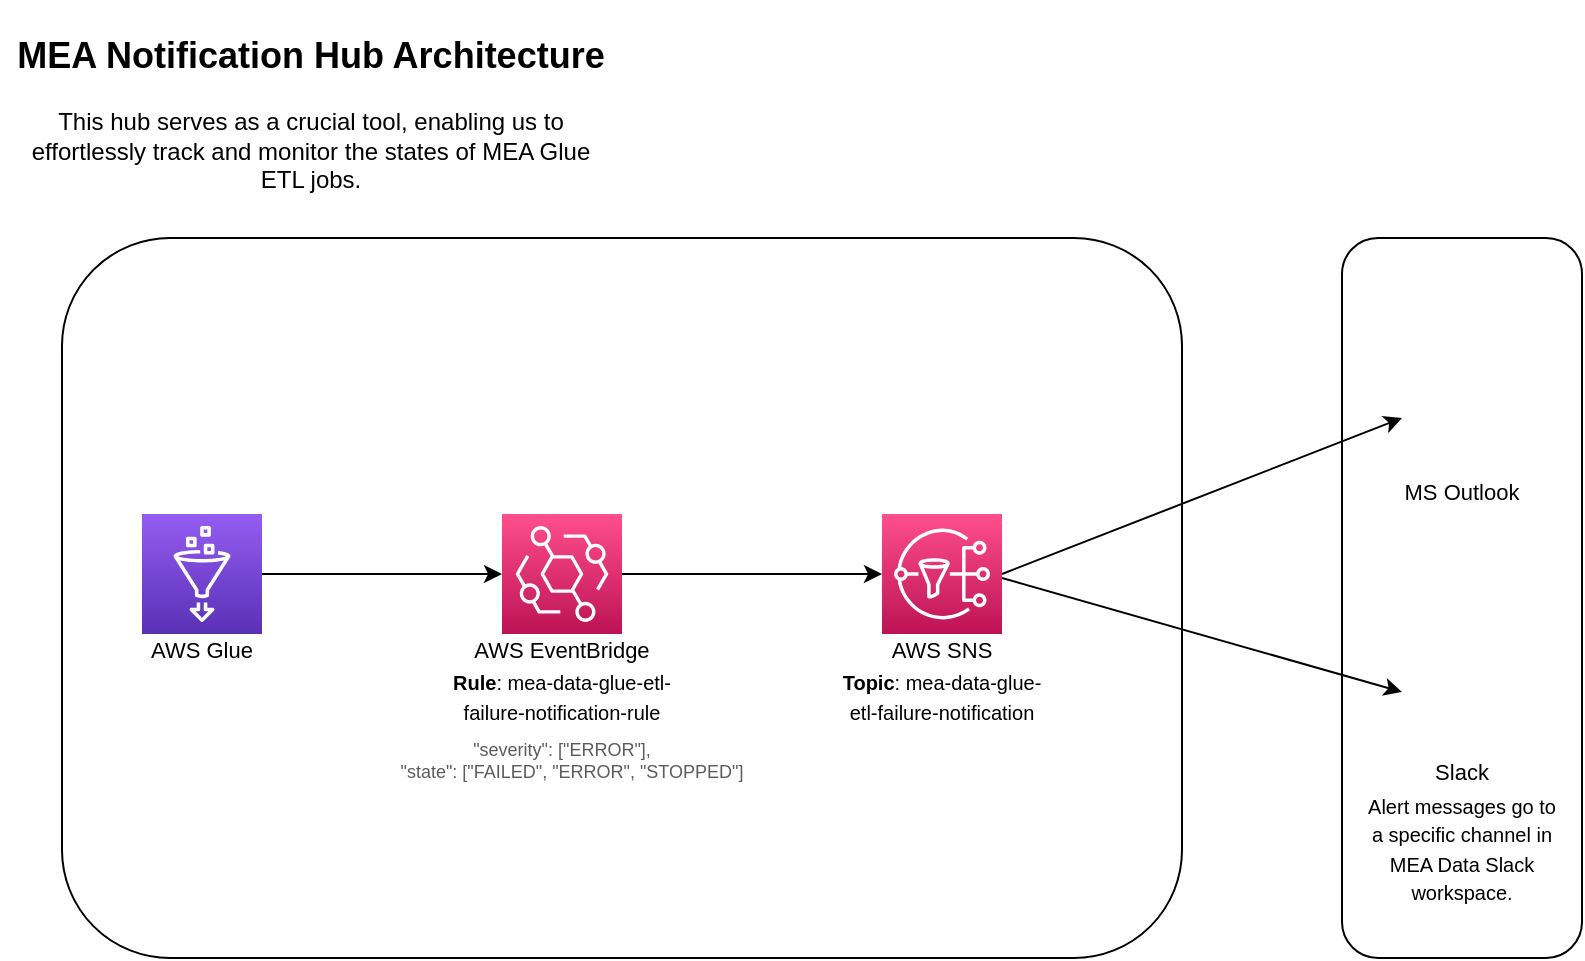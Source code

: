 <mxfile version="21.3.7" type="github">
  <diagram name="Page-1" id="-vkluJTVsReIU6u_RPwR">
    <mxGraphModel dx="1026" dy="591" grid="1" gridSize="10" guides="1" tooltips="1" connect="1" arrows="1" fold="1" page="1" pageScale="1" pageWidth="850" pageHeight="1100" math="0" shadow="0">
      <root>
        <mxCell id="0" />
        <mxCell id="1" parent="0" />
        <mxCell id="DL0l43sYqF5TprqjksyB-2" value="" style="rounded=1;whiteSpace=wrap;html=1;" vertex="1" parent="1">
          <mxGeometry x="680" y="120" width="120" height="360" as="geometry" />
        </mxCell>
        <mxCell id="CHihrCVS006sC6KFYZ_e-8" value="" style="rounded=1;whiteSpace=wrap;html=1;" parent="1" vertex="1">
          <mxGeometry x="40" y="120" width="560" height="360" as="geometry" />
        </mxCell>
        <mxCell id="CHihrCVS006sC6KFYZ_e-2" value="" style="sketch=0;points=[[0,0,0],[0.25,0,0],[0.5,0,0],[0.75,0,0],[1,0,0],[0,1,0],[0.25,1,0],[0.5,1,0],[0.75,1,0],[1,1,0],[0,0.25,0],[0,0.5,0],[0,0.75,0],[1,0.25,0],[1,0.5,0],[1,0.75,0]];outlineConnect=0;fontColor=#232F3E;gradientColor=#FF4F8B;gradientDirection=north;fillColor=#BC1356;strokeColor=#ffffff;dashed=0;verticalLabelPosition=bottom;verticalAlign=top;align=center;html=1;fontSize=12;fontStyle=0;aspect=fixed;shape=mxgraph.aws4.resourceIcon;resIcon=mxgraph.aws4.eventbridge;" parent="1" vertex="1">
          <mxGeometry x="260" y="258" width="60" height="60" as="geometry" />
        </mxCell>
        <mxCell id="CHihrCVS006sC6KFYZ_e-5" value="" style="shape=image;html=1;verticalAlign=top;verticalLabelPosition=bottom;labelBackgroundColor=#ffffff;imageAspect=0;aspect=fixed;image=https://cdn2.iconfinder.com/data/icons/social-media-2285/512/1_Slack_colored_svg-128.png" parent="1" vertex="1">
          <mxGeometry x="710" y="317" width="60" height="60" as="geometry" />
        </mxCell>
        <mxCell id="CHihrCVS006sC6KFYZ_e-6" value="" style="shape=image;html=1;verticalAlign=top;verticalLabelPosition=bottom;labelBackgroundColor=#ffffff;imageAspect=0;aspect=fixed;image=https://cdn0.iconfinder.com/data/icons/logos-microsoft-office-365/128/Microsoft_Office-07-128.png" parent="1" vertex="1">
          <mxGeometry x="710" y="180" width="60" height="60" as="geometry" />
        </mxCell>
        <mxCell id="CHihrCVS006sC6KFYZ_e-7" value="&lt;h1 style=&quot;line-height: 80%;&quot;&gt;&lt;span style=&quot;&quot;&gt;&lt;font style=&quot;font-size: 18px;&quot;&gt;MEA Notification Hub Architecture&lt;/font&gt;&lt;/span&gt;&lt;/h1&gt;This hub serves as a crucial tool, enabling us to effortlessly track and monitor the states of MEA Glue ETL jobs." style="text;html=1;strokeColor=none;fillColor=none;spacing=5;spacingTop=-20;whiteSpace=wrap;overflow=hidden;rounded=0;labelBackgroundColor=default;labelBorderColor=none;align=center;" parent="1" vertex="1">
          <mxGeometry x="9" y="11" width="311" height="89" as="geometry" />
        </mxCell>
        <mxCell id="CHihrCVS006sC6KFYZ_e-9" value="&lt;font style=&quot;font-size: 11px;&quot;&gt;AWS EventBridge&lt;/font&gt;" style="text;html=1;strokeColor=none;fillColor=none;align=center;verticalAlign=middle;whiteSpace=wrap;rounded=0;" parent="1" vertex="1">
          <mxGeometry x="240" y="314.5" width="100" height="22.5" as="geometry" />
        </mxCell>
        <mxCell id="CHihrCVS006sC6KFYZ_e-10" value="&lt;font style=&quot;font-size: 11px;&quot;&gt;MS Outlook&lt;/font&gt;" style="text;html=1;strokeColor=none;fillColor=none;align=center;verticalAlign=middle;whiteSpace=wrap;rounded=0;" parent="1" vertex="1">
          <mxGeometry x="705" y="235.5" width="70" height="22.5" as="geometry" />
        </mxCell>
        <mxCell id="CHihrCVS006sC6KFYZ_e-11" value="&lt;font style=&quot;font-size: 11px;&quot;&gt;Slack&lt;/font&gt;" style="text;html=1;strokeColor=none;fillColor=none;align=center;verticalAlign=middle;whiteSpace=wrap;rounded=0;" parent="1" vertex="1">
          <mxGeometry x="710" y="377" width="60" height="20" as="geometry" />
        </mxCell>
        <mxCell id="CHihrCVS006sC6KFYZ_e-12" value="" style="endArrow=classic;html=1;rounded=0;" parent="1" source="CHihrCVS006sC6KFYZ_e-14" target="CHihrCVS006sC6KFYZ_e-2" edge="1">
          <mxGeometry width="50" height="50" relative="1" as="geometry">
            <mxPoint x="360" y="280" as="sourcePoint" />
            <mxPoint x="410" y="230" as="targetPoint" />
          </mxGeometry>
        </mxCell>
        <mxCell id="CHihrCVS006sC6KFYZ_e-14" value="" style="sketch=0;points=[[0,0,0],[0.25,0,0],[0.5,0,0],[0.75,0,0],[1,0,0],[0,1,0],[0.25,1,0],[0.5,1,0],[0.75,1,0],[1,1,0],[0,0.25,0],[0,0.5,0],[0,0.75,0],[1,0.25,0],[1,0.5,0],[1,0.75,0]];outlineConnect=0;fontColor=#232F3E;gradientColor=#945DF2;gradientDirection=north;fillColor=#5A30B5;strokeColor=#ffffff;dashed=0;verticalLabelPosition=bottom;verticalAlign=top;align=center;html=1;fontSize=12;fontStyle=0;aspect=fixed;shape=mxgraph.aws4.resourceIcon;resIcon=mxgraph.aws4.glue;" parent="1" vertex="1">
          <mxGeometry x="80" y="258" width="60" height="60" as="geometry" />
        </mxCell>
        <mxCell id="CHihrCVS006sC6KFYZ_e-15" value="" style="sketch=0;points=[[0,0,0],[0.25,0,0],[0.5,0,0],[0.75,0,0],[1,0,0],[0,1,0],[0.25,1,0],[0.5,1,0],[0.75,1,0],[1,1,0],[0,0.25,0],[0,0.5,0],[0,0.75,0],[1,0.25,0],[1,0.5,0],[1,0.75,0]];outlineConnect=0;fontColor=#232F3E;gradientColor=#FF4F8B;gradientDirection=north;fillColor=#BC1356;strokeColor=#ffffff;dashed=0;verticalLabelPosition=bottom;verticalAlign=top;align=center;html=1;fontSize=12;fontStyle=0;aspect=fixed;shape=mxgraph.aws4.resourceIcon;resIcon=mxgraph.aws4.sns;" parent="1" vertex="1">
          <mxGeometry x="450" y="258" width="60" height="60" as="geometry" />
        </mxCell>
        <mxCell id="CHihrCVS006sC6KFYZ_e-16" value="" style="endArrow=classic;html=1;rounded=0;exitX=1;exitY=0.5;exitDx=0;exitDy=0;exitPerimeter=0;entryX=0;entryY=0.5;entryDx=0;entryDy=0;entryPerimeter=0;" parent="1" source="CHihrCVS006sC6KFYZ_e-2" target="CHihrCVS006sC6KFYZ_e-15" edge="1">
          <mxGeometry width="50" height="50" relative="1" as="geometry">
            <mxPoint x="150" y="298" as="sourcePoint" />
            <mxPoint x="270" y="298" as="targetPoint" />
          </mxGeometry>
        </mxCell>
        <mxCell id="CHihrCVS006sC6KFYZ_e-17" value="" style="endArrow=classic;html=1;rounded=0;exitX=1;exitY=0.5;exitDx=0;exitDy=0;exitPerimeter=0;entryX=0;entryY=0.5;entryDx=0;entryDy=0;strokeColor=#000000;" parent="1" source="CHihrCVS006sC6KFYZ_e-15" target="CHihrCVS006sC6KFYZ_e-6" edge="1">
          <mxGeometry width="50" height="50" relative="1" as="geometry">
            <mxPoint x="330" y="298" as="sourcePoint" />
            <mxPoint x="460" y="298" as="targetPoint" />
          </mxGeometry>
        </mxCell>
        <mxCell id="CHihrCVS006sC6KFYZ_e-18" value="" style="endArrow=classic;html=1;rounded=0;entryX=0;entryY=0.5;entryDx=0;entryDy=0;strokeColor=#000000;" parent="1" target="CHihrCVS006sC6KFYZ_e-5" edge="1">
          <mxGeometry width="50" height="50" relative="1" as="geometry">
            <mxPoint x="510" y="290" as="sourcePoint" />
            <mxPoint x="630" y="230" as="targetPoint" />
          </mxGeometry>
        </mxCell>
        <mxCell id="CHihrCVS006sC6KFYZ_e-19" value="&lt;font style=&quot;font-size: 11px;&quot;&gt;AWS Glue&lt;/font&gt;" style="text;html=1;strokeColor=none;fillColor=none;align=center;verticalAlign=middle;whiteSpace=wrap;rounded=0;" parent="1" vertex="1">
          <mxGeometry x="60" y="317" width="100" height="17" as="geometry" />
        </mxCell>
        <mxCell id="CHihrCVS006sC6KFYZ_e-20" value="&lt;font style=&quot;font-size: 11px;&quot;&gt;AWS SNS&lt;/font&gt;" style="text;html=1;strokeColor=none;fillColor=none;align=center;verticalAlign=middle;whiteSpace=wrap;rounded=0;" parent="1" vertex="1">
          <mxGeometry x="430" y="316" width="100" height="19.5" as="geometry" />
        </mxCell>
        <mxCell id="CHihrCVS006sC6KFYZ_e-21" value="&lt;font style=&quot;font-size: 10px;&quot;&gt;Alert messages go to a specific channel in MEA Data Slack workspace.&lt;/font&gt;" style="text;html=1;strokeColor=none;fillColor=none;align=center;verticalAlign=middle;whiteSpace=wrap;rounded=0;" parent="1" vertex="1">
          <mxGeometry x="690" y="410" width="100" height="30" as="geometry" />
        </mxCell>
        <mxCell id="CHihrCVS006sC6KFYZ_e-22" value="&lt;font style=&quot;font-size: 10px;&quot;&gt;&lt;b&gt;Topic&lt;/b&gt;: mea-data-glue-etl-failure-notification&lt;/font&gt;" style="text;html=1;strokeColor=none;fillColor=none;align=center;verticalAlign=middle;whiteSpace=wrap;rounded=0;" parent="1" vertex="1">
          <mxGeometry x="425" y="334" width="110" height="30" as="geometry" />
        </mxCell>
        <mxCell id="CHihrCVS006sC6KFYZ_e-23" value="&lt;font style=&quot;font-size: 10px;&quot;&gt;&lt;b&gt;Rule&lt;/b&gt;:&amp;nbsp;mea-data-glue-etl-failure-notification-rule&lt;/font&gt;" style="text;html=1;strokeColor=none;fillColor=none;align=center;verticalAlign=middle;whiteSpace=wrap;rounded=0;" parent="1" vertex="1">
          <mxGeometry x="230" y="334" width="120" height="30" as="geometry" />
        </mxCell>
        <mxCell id="CHihrCVS006sC6KFYZ_e-24" value="&lt;div style=&quot;font-size: 9px;&quot;&gt;&lt;font color=&quot;#5c5c5c&quot; style=&quot;font-size: 9px;&quot;&gt;&quot;severity&quot;: [&quot;ERROR&quot;],&lt;/font&gt;&lt;/div&gt;&lt;div style=&quot;font-size: 9px;&quot;&gt;&lt;font color=&quot;#5c5c5c&quot; style=&quot;font-size: 9px;&quot;&gt;&amp;nbsp; &amp;nbsp; &quot;state&quot;: [&quot;FAILED&quot;, &quot;ERROR&quot;, &quot;STOPPED&quot;]&lt;/font&gt;&lt;/div&gt;" style="text;html=1;strokeColor=none;fillColor=none;align=center;verticalAlign=middle;whiteSpace=wrap;rounded=0;" parent="1" vertex="1">
          <mxGeometry x="195" y="370" width="190" height="21" as="geometry" />
        </mxCell>
        <mxCell id="DL0l43sYqF5TprqjksyB-3" style="edgeStyle=orthogonalEdgeStyle;rounded=0;orthogonalLoop=1;jettySize=auto;html=1;exitX=0.5;exitY=1;exitDx=0;exitDy=0;" edge="1" parent="1" source="CHihrCVS006sC6KFYZ_e-21" target="CHihrCVS006sC6KFYZ_e-21">
          <mxGeometry relative="1" as="geometry" />
        </mxCell>
      </root>
    </mxGraphModel>
  </diagram>
</mxfile>
